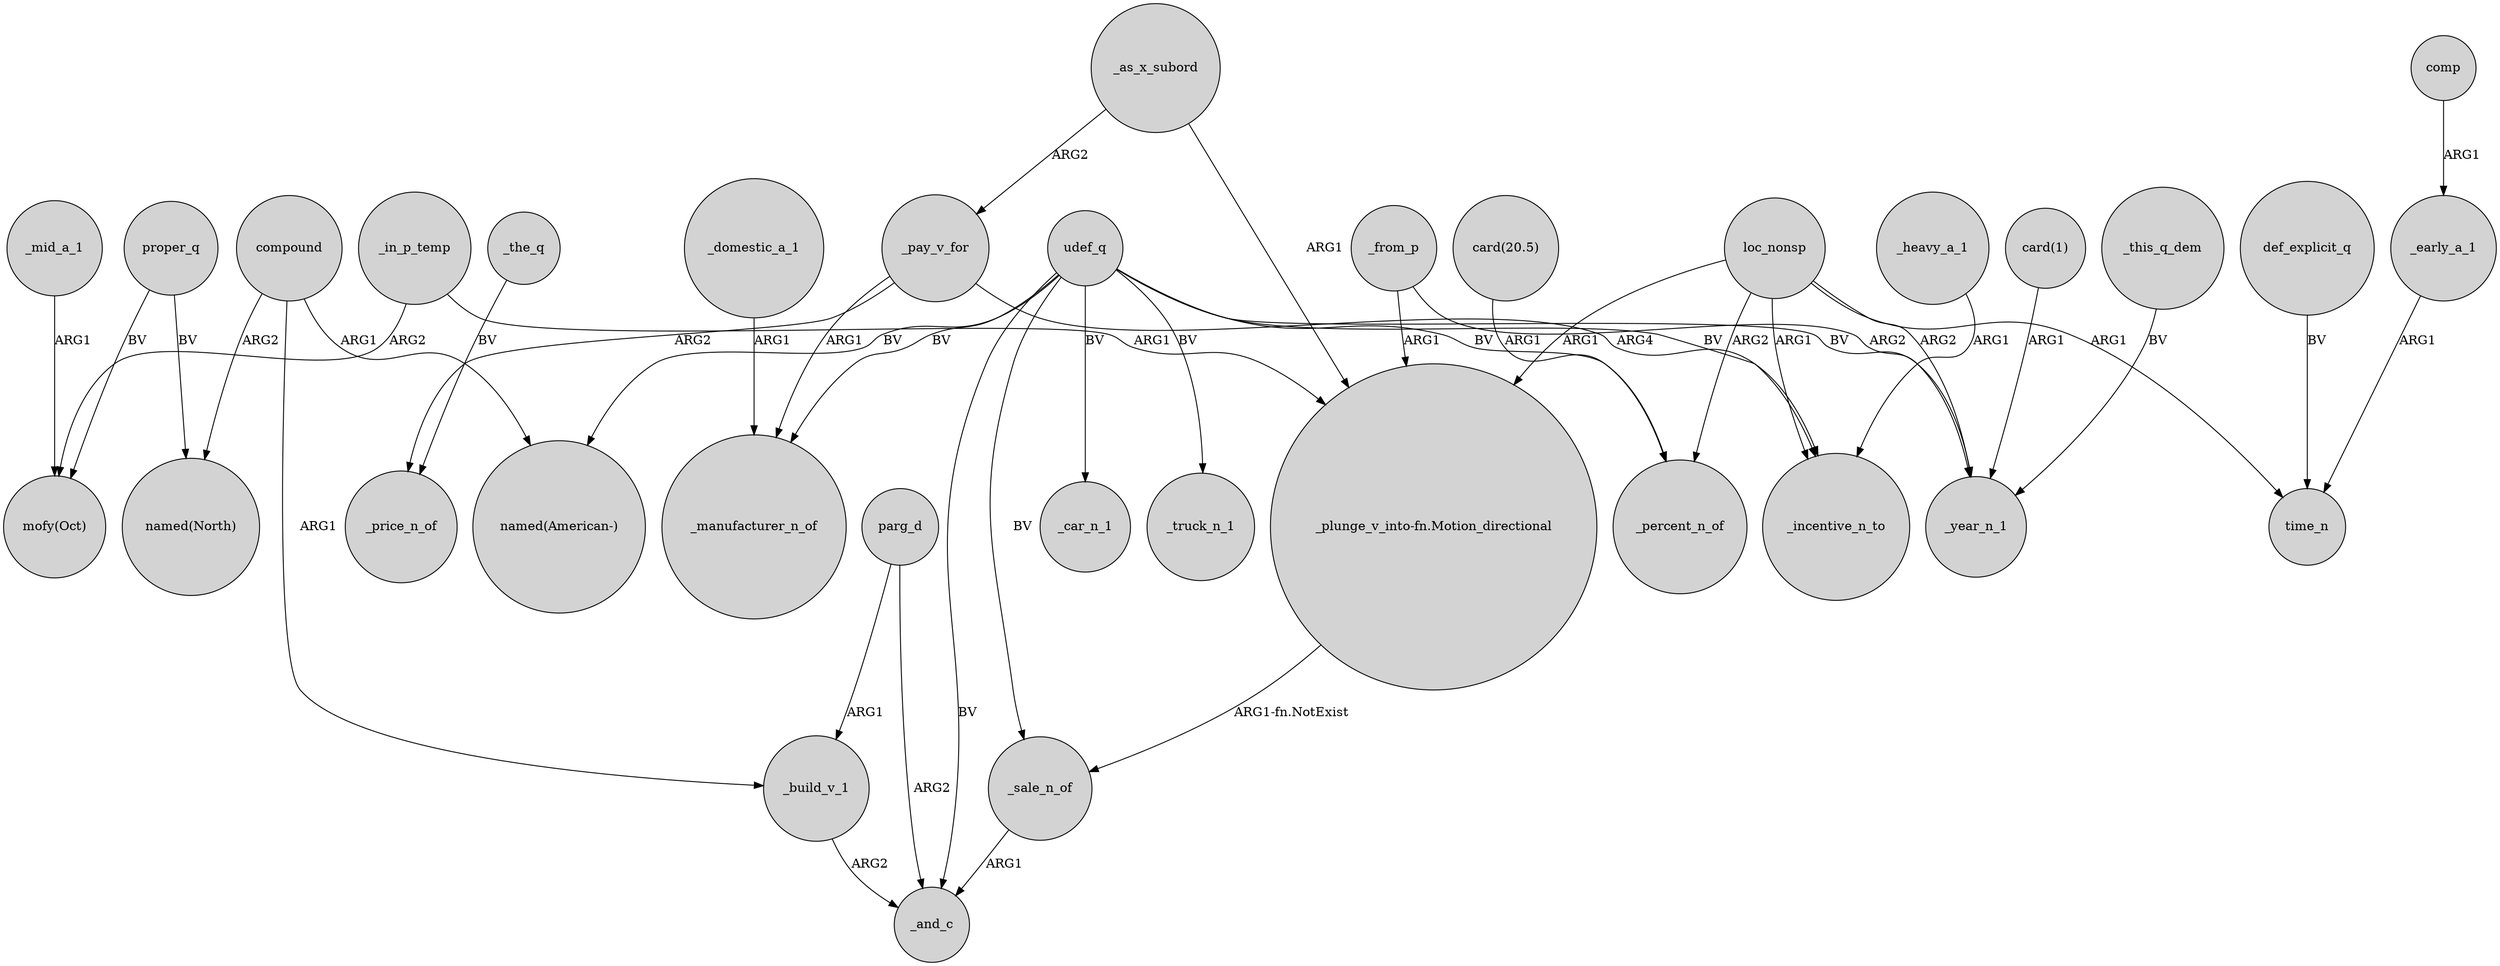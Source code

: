 digraph {
	node [shape=circle style=filled]
	compound -> "named(North)" [label=ARG2]
	loc_nonsp -> "_plunge_v_into-fn.Motion_directional" [label=ARG1]
	proper_q -> "named(North)" [label=BV]
	"card(20.5)" -> _percent_n_of [label=ARG1]
	udef_q -> _incentive_n_to [label=BV]
	def_explicit_q -> time_n [label=BV]
	_build_v_1 -> _and_c [label=ARG2]
	_this_q_dem -> _year_n_1 [label=BV]
	_heavy_a_1 -> _incentive_n_to [label=ARG1]
	_in_p_temp -> "mofy(Oct)" [label=ARG2]
	_pay_v_for -> _incentive_n_to [label=ARG4]
	proper_q -> "mofy(Oct)" [label=BV]
	_the_q -> _price_n_of [label=BV]
	loc_nonsp -> time_n [label=ARG1]
	_from_p -> _year_n_1 [label=ARG2]
	parg_d -> _and_c [label=ARG2]
	udef_q -> _manufacturer_n_of [label=BV]
	_pay_v_for -> _price_n_of [label=ARG2]
	"_plunge_v_into-fn.Motion_directional" -> _sale_n_of [label="ARG1-fn.NotExist"]
	_as_x_subord -> _pay_v_for [label=ARG2]
	compound -> _build_v_1 [label=ARG1]
	compound -> "named(American-)" [label=ARG1]
	udef_q -> _truck_n_1 [label=BV]
	_from_p -> "_plunge_v_into-fn.Motion_directional" [label=ARG1]
	_mid_a_1 -> "mofy(Oct)" [label=ARG1]
	loc_nonsp -> _percent_n_of [label=ARG2]
	_as_x_subord -> "_plunge_v_into-fn.Motion_directional" [label=ARG1]
	udef_q -> "named(American-)" [label=BV]
	loc_nonsp -> _year_n_1 [label=ARG2]
	_in_p_temp -> "_plunge_v_into-fn.Motion_directional" [label=ARG1]
	udef_q -> _sale_n_of [label=BV]
	_sale_n_of -> _and_c [label=ARG1]
	"card(1)" -> _year_n_1 [label=ARG1]
	_early_a_1 -> time_n [label=ARG1]
	udef_q -> _car_n_1 [label=BV]
	udef_q -> _year_n_1 [label=BV]
	loc_nonsp -> _incentive_n_to [label=ARG1]
	udef_q -> _percent_n_of [label=BV]
	udef_q -> _and_c [label=BV]
	_pay_v_for -> _manufacturer_n_of [label=ARG1]
	comp -> _early_a_1 [label=ARG1]
	_domestic_a_1 -> _manufacturer_n_of [label=ARG1]
	parg_d -> _build_v_1 [label=ARG1]
}
